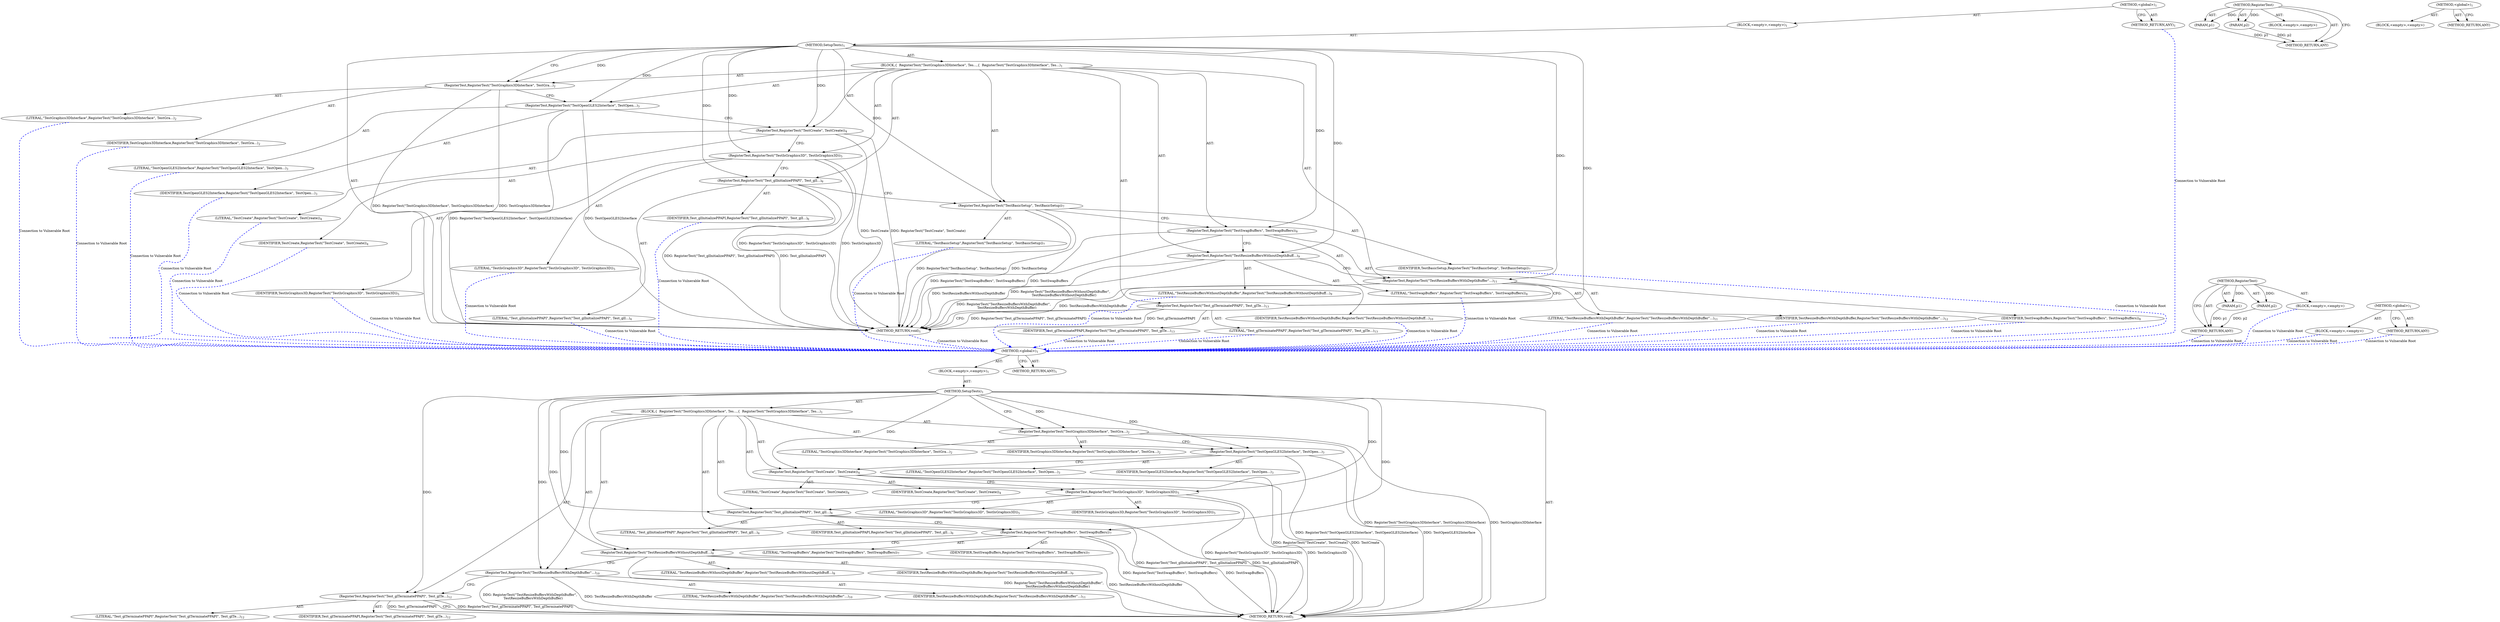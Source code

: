 digraph "&lt;global&gt;" {
vulnerable_6 [label=<(METHOD,&lt;global&gt;)<SUB>1</SUB>>];
vulnerable_7 [label=<(BLOCK,&lt;empty&gt;,&lt;empty&gt;)<SUB>1</SUB>>];
vulnerable_8 [label=<(METHOD,SetupTests)<SUB>1</SUB>>];
vulnerable_9 [label=<(BLOCK,{
  RegisterTest(&quot;TestGraphics3DInterface&quot;, Tes...,{
  RegisterTest(&quot;TestGraphics3DInterface&quot;, Tes...)<SUB>1</SUB>>];
vulnerable_10 [label=<(RegisterTest,RegisterTest(&quot;TestGraphics3DInterface&quot;, TestGra...)<SUB>2</SUB>>];
vulnerable_11 [label=<(LITERAL,&quot;TestGraphics3DInterface&quot;,RegisterTest(&quot;TestGraphics3DInterface&quot;, TestGra...)<SUB>2</SUB>>];
vulnerable_12 [label=<(IDENTIFIER,TestGraphics3DInterface,RegisterTest(&quot;TestGraphics3DInterface&quot;, TestGra...)<SUB>2</SUB>>];
vulnerable_13 [label=<(RegisterTest,RegisterTest(&quot;TestOpenGLES2Interface&quot;, TestOpen...)<SUB>3</SUB>>];
vulnerable_14 [label=<(LITERAL,&quot;TestOpenGLES2Interface&quot;,RegisterTest(&quot;TestOpenGLES2Interface&quot;, TestOpen...)<SUB>3</SUB>>];
vulnerable_15 [label=<(IDENTIFIER,TestOpenGLES2Interface,RegisterTest(&quot;TestOpenGLES2Interface&quot;, TestOpen...)<SUB>3</SUB>>];
vulnerable_16 [label=<(RegisterTest,RegisterTest(&quot;TestCreate&quot;, TestCreate))<SUB>4</SUB>>];
vulnerable_17 [label=<(LITERAL,&quot;TestCreate&quot;,RegisterTest(&quot;TestCreate&quot;, TestCreate))<SUB>4</SUB>>];
vulnerable_18 [label=<(IDENTIFIER,TestCreate,RegisterTest(&quot;TestCreate&quot;, TestCreate))<SUB>4</SUB>>];
vulnerable_19 [label=<(RegisterTest,RegisterTest(&quot;TestIsGraphics3D&quot;, TestIsGraphics3D))<SUB>5</SUB>>];
vulnerable_20 [label=<(LITERAL,&quot;TestIsGraphics3D&quot;,RegisterTest(&quot;TestIsGraphics3D&quot;, TestIsGraphics3D))<SUB>5</SUB>>];
vulnerable_21 [label=<(IDENTIFIER,TestIsGraphics3D,RegisterTest(&quot;TestIsGraphics3D&quot;, TestIsGraphics3D))<SUB>5</SUB>>];
vulnerable_22 [label=<(RegisterTest,RegisterTest(&quot;Test_glInitializePPAPI&quot;, Test_glI...)<SUB>6</SUB>>];
vulnerable_23 [label=<(LITERAL,&quot;Test_glInitializePPAPI&quot;,RegisterTest(&quot;Test_glInitializePPAPI&quot;, Test_glI...)<SUB>6</SUB>>];
vulnerable_24 [label=<(IDENTIFIER,Test_glInitializePPAPI,RegisterTest(&quot;Test_glInitializePPAPI&quot;, Test_glI...)<SUB>6</SUB>>];
vulnerable_25 [label=<(RegisterTest,RegisterTest(&quot;TestSwapBuffers&quot;, TestSwapBuffers))<SUB>7</SUB>>];
vulnerable_26 [label=<(LITERAL,&quot;TestSwapBuffers&quot;,RegisterTest(&quot;TestSwapBuffers&quot;, TestSwapBuffers))<SUB>7</SUB>>];
vulnerable_27 [label=<(IDENTIFIER,TestSwapBuffers,RegisterTest(&quot;TestSwapBuffers&quot;, TestSwapBuffers))<SUB>7</SUB>>];
vulnerable_28 [label=<(RegisterTest,RegisterTest(&quot;TestResizeBuffersWithoutDepthBuff...)<SUB>8</SUB>>];
vulnerable_29 [label=<(LITERAL,&quot;TestResizeBuffersWithoutDepthBuffer&quot;,RegisterTest(&quot;TestResizeBuffersWithoutDepthBuff...)<SUB>8</SUB>>];
vulnerable_30 [label=<(IDENTIFIER,TestResizeBuffersWithoutDepthBuffer,RegisterTest(&quot;TestResizeBuffersWithoutDepthBuff...)<SUB>9</SUB>>];
vulnerable_31 [label=<(RegisterTest,RegisterTest(&quot;TestResizeBuffersWithDepthBuffer&quot;...)<SUB>10</SUB>>];
vulnerable_32 [label=<(LITERAL,&quot;TestResizeBuffersWithDepthBuffer&quot;,RegisterTest(&quot;TestResizeBuffersWithDepthBuffer&quot;...)<SUB>10</SUB>>];
vulnerable_33 [label=<(IDENTIFIER,TestResizeBuffersWithDepthBuffer,RegisterTest(&quot;TestResizeBuffersWithDepthBuffer&quot;...)<SUB>11</SUB>>];
vulnerable_34 [label=<(RegisterTest,RegisterTest(&quot;Test_glTerminatePPAPI&quot;, Test_glTe...)<SUB>12</SUB>>];
vulnerable_35 [label=<(LITERAL,&quot;Test_glTerminatePPAPI&quot;,RegisterTest(&quot;Test_glTerminatePPAPI&quot;, Test_glTe...)<SUB>12</SUB>>];
vulnerable_36 [label=<(IDENTIFIER,Test_glTerminatePPAPI,RegisterTest(&quot;Test_glTerminatePPAPI&quot;, Test_glTe...)<SUB>12</SUB>>];
vulnerable_37 [label=<(METHOD_RETURN,void)<SUB>1</SUB>>];
vulnerable_39 [label=<(METHOD_RETURN,ANY)<SUB>1</SUB>>];
vulnerable_68 [label=<(METHOD,RegisterTest)>];
vulnerable_69 [label=<(PARAM,p1)>];
vulnerable_70 [label=<(PARAM,p2)>];
vulnerable_71 [label=<(BLOCK,&lt;empty&gt;,&lt;empty&gt;)>];
vulnerable_72 [label=<(METHOD_RETURN,ANY)>];
vulnerable_62 [label=<(METHOD,&lt;global&gt;)<SUB>1</SUB>>];
vulnerable_63 [label=<(BLOCK,&lt;empty&gt;,&lt;empty&gt;)>];
vulnerable_64 [label=<(METHOD_RETURN,ANY)>];
fixed_6 [label=<(METHOD,&lt;global&gt;)<SUB>1</SUB>>];
fixed_7 [label=<(BLOCK,&lt;empty&gt;,&lt;empty&gt;)<SUB>1</SUB>>];
fixed_8 [label=<(METHOD,SetupTests)<SUB>1</SUB>>];
fixed_9 [label=<(BLOCK,{
  RegisterTest(&quot;TestGraphics3DInterface&quot;, Tes...,{
  RegisterTest(&quot;TestGraphics3DInterface&quot;, Tes...)<SUB>1</SUB>>];
fixed_10 [label=<(RegisterTest,RegisterTest(&quot;TestGraphics3DInterface&quot;, TestGra...)<SUB>2</SUB>>];
fixed_11 [label=<(LITERAL,&quot;TestGraphics3DInterface&quot;,RegisterTest(&quot;TestGraphics3DInterface&quot;, TestGra...)<SUB>2</SUB>>];
fixed_12 [label=<(IDENTIFIER,TestGraphics3DInterface,RegisterTest(&quot;TestGraphics3DInterface&quot;, TestGra...)<SUB>2</SUB>>];
fixed_13 [label=<(RegisterTest,RegisterTest(&quot;TestOpenGLES2Interface&quot;, TestOpen...)<SUB>3</SUB>>];
fixed_14 [label=<(LITERAL,&quot;TestOpenGLES2Interface&quot;,RegisterTest(&quot;TestOpenGLES2Interface&quot;, TestOpen...)<SUB>3</SUB>>];
fixed_15 [label=<(IDENTIFIER,TestOpenGLES2Interface,RegisterTest(&quot;TestOpenGLES2Interface&quot;, TestOpen...)<SUB>3</SUB>>];
fixed_16 [label=<(RegisterTest,RegisterTest(&quot;TestCreate&quot;, TestCreate))<SUB>4</SUB>>];
fixed_17 [label=<(LITERAL,&quot;TestCreate&quot;,RegisterTest(&quot;TestCreate&quot;, TestCreate))<SUB>4</SUB>>];
fixed_18 [label=<(IDENTIFIER,TestCreate,RegisterTest(&quot;TestCreate&quot;, TestCreate))<SUB>4</SUB>>];
fixed_19 [label=<(RegisterTest,RegisterTest(&quot;TestIsGraphics3D&quot;, TestIsGraphics3D))<SUB>5</SUB>>];
fixed_20 [label=<(LITERAL,&quot;TestIsGraphics3D&quot;,RegisterTest(&quot;TestIsGraphics3D&quot;, TestIsGraphics3D))<SUB>5</SUB>>];
fixed_21 [label=<(IDENTIFIER,TestIsGraphics3D,RegisterTest(&quot;TestIsGraphics3D&quot;, TestIsGraphics3D))<SUB>5</SUB>>];
fixed_22 [label=<(RegisterTest,RegisterTest(&quot;Test_glInitializePPAPI&quot;, Test_glI...)<SUB>6</SUB>>];
fixed_23 [label=<(LITERAL,&quot;Test_glInitializePPAPI&quot;,RegisterTest(&quot;Test_glInitializePPAPI&quot;, Test_glI...)<SUB>6</SUB>>];
fixed_24 [label=<(IDENTIFIER,Test_glInitializePPAPI,RegisterTest(&quot;Test_glInitializePPAPI&quot;, Test_glI...)<SUB>6</SUB>>];
fixed_25 [label=<(RegisterTest,RegisterTest(&quot;TestBasicSetup&quot;, TestBasicSetup))<SUB>7</SUB>>];
fixed_26 [label=<(LITERAL,&quot;TestBasicSetup&quot;,RegisterTest(&quot;TestBasicSetup&quot;, TestBasicSetup))<SUB>7</SUB>>];
fixed_27 [label=<(IDENTIFIER,TestBasicSetup,RegisterTest(&quot;TestBasicSetup&quot;, TestBasicSetup))<SUB>7</SUB>>];
fixed_28 [label=<(RegisterTest,RegisterTest(&quot;TestSwapBuffers&quot;, TestSwapBuffers))<SUB>8</SUB>>];
fixed_29 [label=<(LITERAL,&quot;TestSwapBuffers&quot;,RegisterTest(&quot;TestSwapBuffers&quot;, TestSwapBuffers))<SUB>8</SUB>>];
fixed_30 [label=<(IDENTIFIER,TestSwapBuffers,RegisterTest(&quot;TestSwapBuffers&quot;, TestSwapBuffers))<SUB>8</SUB>>];
fixed_31 [label=<(RegisterTest,RegisterTest(&quot;TestResizeBuffersWithoutDepthBuff...)<SUB>9</SUB>>];
fixed_32 [label=<(LITERAL,&quot;TestResizeBuffersWithoutDepthBuffer&quot;,RegisterTest(&quot;TestResizeBuffersWithoutDepthBuff...)<SUB>9</SUB>>];
fixed_33 [label=<(IDENTIFIER,TestResizeBuffersWithoutDepthBuffer,RegisterTest(&quot;TestResizeBuffersWithoutDepthBuff...)<SUB>10</SUB>>];
fixed_34 [label=<(RegisterTest,RegisterTest(&quot;TestResizeBuffersWithDepthBuffer&quot;...)<SUB>11</SUB>>];
fixed_35 [label=<(LITERAL,&quot;TestResizeBuffersWithDepthBuffer&quot;,RegisterTest(&quot;TestResizeBuffersWithDepthBuffer&quot;...)<SUB>11</SUB>>];
fixed_36 [label=<(IDENTIFIER,TestResizeBuffersWithDepthBuffer,RegisterTest(&quot;TestResizeBuffersWithDepthBuffer&quot;...)<SUB>12</SUB>>];
fixed_37 [label=<(RegisterTest,RegisterTest(&quot;Test_glTerminatePPAPI&quot;, Test_glTe...)<SUB>13</SUB>>];
fixed_38 [label=<(LITERAL,&quot;Test_glTerminatePPAPI&quot;,RegisterTest(&quot;Test_glTerminatePPAPI&quot;, Test_glTe...)<SUB>13</SUB>>];
fixed_39 [label=<(IDENTIFIER,Test_glTerminatePPAPI,RegisterTest(&quot;Test_glTerminatePPAPI&quot;, Test_glTe...)<SUB>13</SUB>>];
fixed_40 [label=<(METHOD_RETURN,void)<SUB>1</SUB>>];
fixed_42 [label=<(METHOD_RETURN,ANY)<SUB>1</SUB>>];
fixed_73 [label=<(METHOD,RegisterTest)>];
fixed_74 [label=<(PARAM,p1)>];
fixed_75 [label=<(PARAM,p2)>];
fixed_76 [label=<(BLOCK,&lt;empty&gt;,&lt;empty&gt;)>];
fixed_77 [label=<(METHOD_RETURN,ANY)>];
fixed_67 [label=<(METHOD,&lt;global&gt;)<SUB>1</SUB>>];
fixed_68 [label=<(BLOCK,&lt;empty&gt;,&lt;empty&gt;)>];
fixed_69 [label=<(METHOD_RETURN,ANY)>];
vulnerable_6 -> vulnerable_7  [key=0, label="AST: "];
vulnerable_6 -> vulnerable_39  [key=0, label="AST: "];
vulnerable_6 -> vulnerable_39  [key=1, label="CFG: "];
vulnerable_7 -> vulnerable_8  [key=0, label="AST: "];
vulnerable_8 -> vulnerable_9  [key=0, label="AST: "];
vulnerable_8 -> vulnerable_37  [key=0, label="AST: "];
vulnerable_8 -> vulnerable_10  [key=0, label="CFG: "];
vulnerable_8 -> vulnerable_10  [key=1, label="DDG: "];
vulnerable_8 -> vulnerable_13  [key=0, label="DDG: "];
vulnerable_8 -> vulnerable_16  [key=0, label="DDG: "];
vulnerable_8 -> vulnerable_19  [key=0, label="DDG: "];
vulnerable_8 -> vulnerable_22  [key=0, label="DDG: "];
vulnerable_8 -> vulnerable_25  [key=0, label="DDG: "];
vulnerable_8 -> vulnerable_28  [key=0, label="DDG: "];
vulnerable_8 -> vulnerable_31  [key=0, label="DDG: "];
vulnerable_8 -> vulnerable_34  [key=0, label="DDG: "];
vulnerable_9 -> vulnerable_10  [key=0, label="AST: "];
vulnerable_9 -> vulnerable_13  [key=0, label="AST: "];
vulnerable_9 -> vulnerable_16  [key=0, label="AST: "];
vulnerable_9 -> vulnerable_19  [key=0, label="AST: "];
vulnerable_9 -> vulnerable_22  [key=0, label="AST: "];
vulnerable_9 -> vulnerable_25  [key=0, label="AST: "];
vulnerable_9 -> vulnerable_28  [key=0, label="AST: "];
vulnerable_9 -> vulnerable_31  [key=0, label="AST: "];
vulnerable_9 -> vulnerable_34  [key=0, label="AST: "];
vulnerable_10 -> vulnerable_11  [key=0, label="AST: "];
vulnerable_10 -> vulnerable_12  [key=0, label="AST: "];
vulnerable_10 -> vulnerable_13  [key=0, label="CFG: "];
vulnerable_10 -> vulnerable_37  [key=0, label="DDG: RegisterTest(&quot;TestGraphics3DInterface&quot;, TestGraphics3DInterface)"];
vulnerable_10 -> vulnerable_37  [key=1, label="DDG: TestGraphics3DInterface"];
vulnerable_13 -> vulnerable_14  [key=0, label="AST: "];
vulnerable_13 -> vulnerable_15  [key=0, label="AST: "];
vulnerable_13 -> vulnerable_16  [key=0, label="CFG: "];
vulnerable_13 -> vulnerable_37  [key=0, label="DDG: RegisterTest(&quot;TestOpenGLES2Interface&quot;, TestOpenGLES2Interface)"];
vulnerable_13 -> vulnerable_37  [key=1, label="DDG: TestOpenGLES2Interface"];
vulnerable_16 -> vulnerable_17  [key=0, label="AST: "];
vulnerable_16 -> vulnerable_18  [key=0, label="AST: "];
vulnerable_16 -> vulnerable_19  [key=0, label="CFG: "];
vulnerable_16 -> vulnerable_37  [key=0, label="DDG: RegisterTest(&quot;TestCreate&quot;, TestCreate)"];
vulnerable_16 -> vulnerable_37  [key=1, label="DDG: TestCreate"];
vulnerable_19 -> vulnerable_20  [key=0, label="AST: "];
vulnerable_19 -> vulnerable_21  [key=0, label="AST: "];
vulnerable_19 -> vulnerable_22  [key=0, label="CFG: "];
vulnerable_19 -> vulnerable_37  [key=0, label="DDG: RegisterTest(&quot;TestIsGraphics3D&quot;, TestIsGraphics3D)"];
vulnerable_19 -> vulnerable_37  [key=1, label="DDG: TestIsGraphics3D"];
vulnerable_22 -> vulnerable_23  [key=0, label="AST: "];
vulnerable_22 -> vulnerable_24  [key=0, label="AST: "];
vulnerable_22 -> vulnerable_25  [key=0, label="CFG: "];
vulnerable_22 -> vulnerable_37  [key=0, label="DDG: RegisterTest(&quot;Test_glInitializePPAPI&quot;, Test_glInitializePPAPI)"];
vulnerable_22 -> vulnerable_37  [key=1, label="DDG: Test_glInitializePPAPI"];
vulnerable_25 -> vulnerable_26  [key=0, label="AST: "];
vulnerable_25 -> vulnerable_27  [key=0, label="AST: "];
vulnerable_25 -> vulnerable_28  [key=0, label="CFG: "];
vulnerable_25 -> vulnerable_37  [key=0, label="DDG: RegisterTest(&quot;TestSwapBuffers&quot;, TestSwapBuffers)"];
vulnerable_25 -> vulnerable_37  [key=1, label="DDG: TestSwapBuffers"];
vulnerable_28 -> vulnerable_29  [key=0, label="AST: "];
vulnerable_28 -> vulnerable_30  [key=0, label="AST: "];
vulnerable_28 -> vulnerable_31  [key=0, label="CFG: "];
vulnerable_28 -> vulnerable_37  [key=0, label="DDG: RegisterTest(&quot;TestResizeBuffersWithoutDepthBuffer&quot;,
       TestResizeBuffersWithoutDepthBuffer)"];
vulnerable_28 -> vulnerable_37  [key=1, label="DDG: TestResizeBuffersWithoutDepthBuffer"];
vulnerable_31 -> vulnerable_32  [key=0, label="AST: "];
vulnerable_31 -> vulnerable_33  [key=0, label="AST: "];
vulnerable_31 -> vulnerable_34  [key=0, label="CFG: "];
vulnerable_31 -> vulnerable_37  [key=0, label="DDG: RegisterTest(&quot;TestResizeBuffersWithDepthBuffer&quot;,
      TestResizeBuffersWithDepthBuffer)"];
vulnerable_31 -> vulnerable_37  [key=1, label="DDG: TestResizeBuffersWithDepthBuffer"];
vulnerable_34 -> vulnerable_35  [key=0, label="AST: "];
vulnerable_34 -> vulnerable_36  [key=0, label="AST: "];
vulnerable_34 -> vulnerable_37  [key=0, label="CFG: "];
vulnerable_34 -> vulnerable_37  [key=1, label="DDG: RegisterTest(&quot;Test_glTerminatePPAPI&quot;, Test_glTerminatePPAPI)"];
vulnerable_34 -> vulnerable_37  [key=2, label="DDG: Test_glTerminatePPAPI"];
vulnerable_68 -> vulnerable_69  [key=0, label="AST: "];
vulnerable_68 -> vulnerable_69  [key=1, label="DDG: "];
vulnerable_68 -> vulnerable_71  [key=0, label="AST: "];
vulnerable_68 -> vulnerable_70  [key=0, label="AST: "];
vulnerable_68 -> vulnerable_70  [key=1, label="DDG: "];
vulnerable_68 -> vulnerable_72  [key=0, label="AST: "];
vulnerable_68 -> vulnerable_72  [key=1, label="CFG: "];
vulnerable_69 -> vulnerable_72  [key=0, label="DDG: p1"];
vulnerable_70 -> vulnerable_72  [key=0, label="DDG: p2"];
vulnerable_62 -> vulnerable_63  [key=0, label="AST: "];
vulnerable_62 -> vulnerable_64  [key=0, label="AST: "];
vulnerable_62 -> vulnerable_64  [key=1, label="CFG: "];
fixed_6 -> fixed_7  [key=0, label="AST: "];
fixed_6 -> fixed_42  [key=0, label="AST: "];
fixed_6 -> fixed_42  [key=1, label="CFG: "];
fixed_7 -> fixed_8  [key=0, label="AST: "];
fixed_8 -> fixed_9  [key=0, label="AST: "];
fixed_8 -> fixed_40  [key=0, label="AST: "];
fixed_8 -> fixed_10  [key=0, label="CFG: "];
fixed_8 -> fixed_10  [key=1, label="DDG: "];
fixed_8 -> fixed_13  [key=0, label="DDG: "];
fixed_8 -> fixed_16  [key=0, label="DDG: "];
fixed_8 -> fixed_19  [key=0, label="DDG: "];
fixed_8 -> fixed_22  [key=0, label="DDG: "];
fixed_8 -> fixed_25  [key=0, label="DDG: "];
fixed_8 -> fixed_28  [key=0, label="DDG: "];
fixed_8 -> fixed_31  [key=0, label="DDG: "];
fixed_8 -> fixed_34  [key=0, label="DDG: "];
fixed_8 -> fixed_37  [key=0, label="DDG: "];
fixed_9 -> fixed_10  [key=0, label="AST: "];
fixed_9 -> fixed_13  [key=0, label="AST: "];
fixed_9 -> fixed_16  [key=0, label="AST: "];
fixed_9 -> fixed_19  [key=0, label="AST: "];
fixed_9 -> fixed_22  [key=0, label="AST: "];
fixed_9 -> fixed_25  [key=0, label="AST: "];
fixed_9 -> fixed_28  [key=0, label="AST: "];
fixed_9 -> fixed_31  [key=0, label="AST: "];
fixed_9 -> fixed_34  [key=0, label="AST: "];
fixed_9 -> fixed_37  [key=0, label="AST: "];
fixed_10 -> fixed_11  [key=0, label="AST: "];
fixed_10 -> fixed_12  [key=0, label="AST: "];
fixed_10 -> fixed_13  [key=0, label="CFG: "];
fixed_10 -> fixed_40  [key=0, label="DDG: RegisterTest(&quot;TestGraphics3DInterface&quot;, TestGraphics3DInterface)"];
fixed_10 -> fixed_40  [key=1, label="DDG: TestGraphics3DInterface"];
fixed_11 -> vulnerable_6  [color=blue, key=0, label="Connection to Vulnerable Root", penwidth="2.0", style=dashed];
fixed_12 -> vulnerable_6  [color=blue, key=0, label="Connection to Vulnerable Root", penwidth="2.0", style=dashed];
fixed_13 -> fixed_14  [key=0, label="AST: "];
fixed_13 -> fixed_15  [key=0, label="AST: "];
fixed_13 -> fixed_16  [key=0, label="CFG: "];
fixed_13 -> fixed_40  [key=0, label="DDG: RegisterTest(&quot;TestOpenGLES2Interface&quot;, TestOpenGLES2Interface)"];
fixed_13 -> fixed_40  [key=1, label="DDG: TestOpenGLES2Interface"];
fixed_14 -> vulnerable_6  [color=blue, key=0, label="Connection to Vulnerable Root", penwidth="2.0", style=dashed];
fixed_15 -> vulnerable_6  [color=blue, key=0, label="Connection to Vulnerable Root", penwidth="2.0", style=dashed];
fixed_16 -> fixed_17  [key=0, label="AST: "];
fixed_16 -> fixed_18  [key=0, label="AST: "];
fixed_16 -> fixed_19  [key=0, label="CFG: "];
fixed_16 -> fixed_40  [key=0, label="DDG: RegisterTest(&quot;TestCreate&quot;, TestCreate)"];
fixed_16 -> fixed_40  [key=1, label="DDG: TestCreate"];
fixed_17 -> vulnerable_6  [color=blue, key=0, label="Connection to Vulnerable Root", penwidth="2.0", style=dashed];
fixed_18 -> vulnerable_6  [color=blue, key=0, label="Connection to Vulnerable Root", penwidth="2.0", style=dashed];
fixed_19 -> fixed_20  [key=0, label="AST: "];
fixed_19 -> fixed_21  [key=0, label="AST: "];
fixed_19 -> fixed_22  [key=0, label="CFG: "];
fixed_19 -> fixed_40  [key=0, label="DDG: RegisterTest(&quot;TestIsGraphics3D&quot;, TestIsGraphics3D)"];
fixed_19 -> fixed_40  [key=1, label="DDG: TestIsGraphics3D"];
fixed_20 -> vulnerable_6  [color=blue, key=0, label="Connection to Vulnerable Root", penwidth="2.0", style=dashed];
fixed_21 -> vulnerable_6  [color=blue, key=0, label="Connection to Vulnerable Root", penwidth="2.0", style=dashed];
fixed_22 -> fixed_23  [key=0, label="AST: "];
fixed_22 -> fixed_24  [key=0, label="AST: "];
fixed_22 -> fixed_25  [key=0, label="CFG: "];
fixed_22 -> fixed_40  [key=0, label="DDG: RegisterTest(&quot;Test_glInitializePPAPI&quot;, Test_glInitializePPAPI)"];
fixed_22 -> fixed_40  [key=1, label="DDG: Test_glInitializePPAPI"];
fixed_23 -> vulnerable_6  [color=blue, key=0, label="Connection to Vulnerable Root", penwidth="2.0", style=dashed];
fixed_24 -> vulnerable_6  [color=blue, key=0, label="Connection to Vulnerable Root", penwidth="2.0", style=dashed];
fixed_25 -> fixed_26  [key=0, label="AST: "];
fixed_25 -> fixed_27  [key=0, label="AST: "];
fixed_25 -> fixed_28  [key=0, label="CFG: "];
fixed_25 -> fixed_40  [key=0, label="DDG: RegisterTest(&quot;TestBasicSetup&quot;, TestBasicSetup)"];
fixed_25 -> fixed_40  [key=1, label="DDG: TestBasicSetup"];
fixed_26 -> vulnerable_6  [color=blue, key=0, label="Connection to Vulnerable Root", penwidth="2.0", style=dashed];
fixed_27 -> vulnerable_6  [color=blue, key=0, label="Connection to Vulnerable Root", penwidth="2.0", style=dashed];
fixed_28 -> fixed_29  [key=0, label="AST: "];
fixed_28 -> fixed_30  [key=0, label="AST: "];
fixed_28 -> fixed_31  [key=0, label="CFG: "];
fixed_28 -> fixed_40  [key=0, label="DDG: RegisterTest(&quot;TestSwapBuffers&quot;, TestSwapBuffers)"];
fixed_28 -> fixed_40  [key=1, label="DDG: TestSwapBuffers"];
fixed_29 -> vulnerable_6  [color=blue, key=0, label="Connection to Vulnerable Root", penwidth="2.0", style=dashed];
fixed_30 -> vulnerable_6  [color=blue, key=0, label="Connection to Vulnerable Root", penwidth="2.0", style=dashed];
fixed_31 -> fixed_32  [key=0, label="AST: "];
fixed_31 -> fixed_33  [key=0, label="AST: "];
fixed_31 -> fixed_34  [key=0, label="CFG: "];
fixed_31 -> fixed_40  [key=0, label="DDG: RegisterTest(&quot;TestResizeBuffersWithoutDepthBuffer&quot;,
       TestResizeBuffersWithoutDepthBuffer)"];
fixed_31 -> fixed_40  [key=1, label="DDG: TestResizeBuffersWithoutDepthBuffer"];
fixed_32 -> vulnerable_6  [color=blue, key=0, label="Connection to Vulnerable Root", penwidth="2.0", style=dashed];
fixed_33 -> vulnerable_6  [color=blue, key=0, label="Connection to Vulnerable Root", penwidth="2.0", style=dashed];
fixed_34 -> fixed_35  [key=0, label="AST: "];
fixed_34 -> fixed_36  [key=0, label="AST: "];
fixed_34 -> fixed_37  [key=0, label="CFG: "];
fixed_34 -> fixed_40  [key=0, label="DDG: RegisterTest(&quot;TestResizeBuffersWithDepthBuffer&quot;,
      TestResizeBuffersWithDepthBuffer)"];
fixed_34 -> fixed_40  [key=1, label="DDG: TestResizeBuffersWithDepthBuffer"];
fixed_35 -> vulnerable_6  [color=blue, key=0, label="Connection to Vulnerable Root", penwidth="2.0", style=dashed];
fixed_36 -> vulnerable_6  [color=blue, key=0, label="Connection to Vulnerable Root", penwidth="2.0", style=dashed];
fixed_37 -> fixed_38  [key=0, label="AST: "];
fixed_37 -> fixed_39  [key=0, label="AST: "];
fixed_37 -> fixed_40  [key=0, label="CFG: "];
fixed_37 -> fixed_40  [key=1, label="DDG: RegisterTest(&quot;Test_glTerminatePPAPI&quot;, Test_glTerminatePPAPI)"];
fixed_37 -> fixed_40  [key=2, label="DDG: Test_glTerminatePPAPI"];
fixed_38 -> vulnerable_6  [color=blue, key=0, label="Connection to Vulnerable Root", penwidth="2.0", style=dashed];
fixed_39 -> vulnerable_6  [color=blue, key=0, label="Connection to Vulnerable Root", penwidth="2.0", style=dashed];
fixed_40 -> vulnerable_6  [color=blue, key=0, label="Connection to Vulnerable Root", penwidth="2.0", style=dashed];
fixed_42 -> vulnerable_6  [color=blue, key=0, label="Connection to Vulnerable Root", penwidth="2.0", style=dashed];
fixed_73 -> fixed_74  [key=0, label="AST: "];
fixed_73 -> fixed_74  [key=1, label="DDG: "];
fixed_73 -> fixed_76  [key=0, label="AST: "];
fixed_73 -> fixed_75  [key=0, label="AST: "];
fixed_73 -> fixed_75  [key=1, label="DDG: "];
fixed_73 -> fixed_77  [key=0, label="AST: "];
fixed_73 -> fixed_77  [key=1, label="CFG: "];
fixed_74 -> fixed_77  [key=0, label="DDG: p1"];
fixed_75 -> fixed_77  [key=0, label="DDG: p2"];
fixed_76 -> vulnerable_6  [color=blue, key=0, label="Connection to Vulnerable Root", penwidth="2.0", style=dashed];
fixed_77 -> vulnerable_6  [color=blue, key=0, label="Connection to Vulnerable Root", penwidth="2.0", style=dashed];
fixed_67 -> fixed_68  [key=0, label="AST: "];
fixed_67 -> fixed_69  [key=0, label="AST: "];
fixed_67 -> fixed_69  [key=1, label="CFG: "];
fixed_68 -> vulnerable_6  [color=blue, key=0, label="Connection to Vulnerable Root", penwidth="2.0", style=dashed];
fixed_69 -> vulnerable_6  [color=blue, key=0, label="Connection to Vulnerable Root", penwidth="2.0", style=dashed];
}
